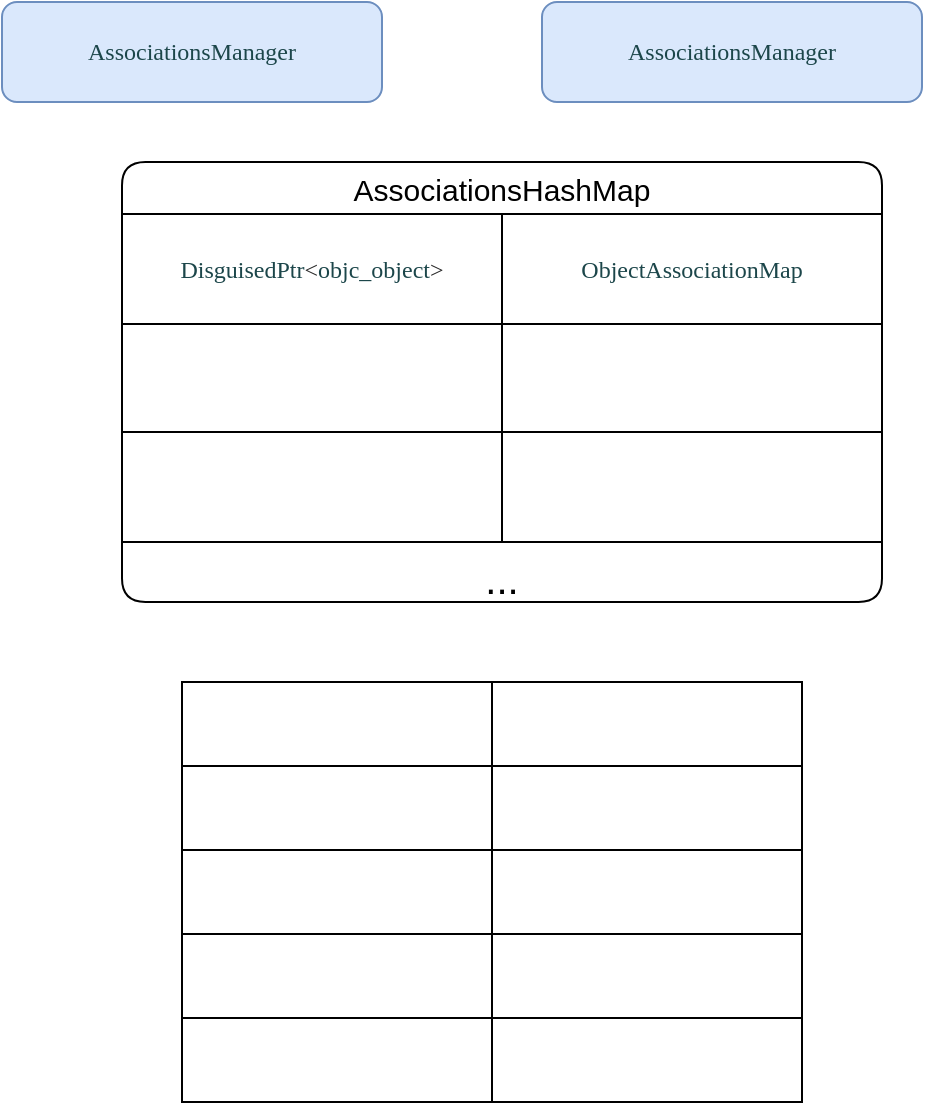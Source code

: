 <mxfile version="14.9.6" type="github">
  <diagram id="UmS1fxDkUaZMECidT8qE" name="Page-1">
    <mxGraphModel dx="974" dy="894" grid="1" gridSize="10" guides="1" tooltips="1" connect="1" arrows="1" fold="1" page="1" pageScale="1" pageWidth="827" pageHeight="1169" math="0" shadow="0">
      <root>
        <mxCell id="0" />
        <mxCell id="1" parent="0" />
        <mxCell id="rByH--7hAePUcwmiLQku-1" value="&lt;p style=&quot;margin: 0px; font-stretch: normal; line-height: normal; font-family: menlo; color: rgb(28, 70, 74);&quot;&gt;AssociationsManager&lt;/p&gt;" style="whiteSpace=wrap;html=1;fillColor=#dae8fc;strokeColor=#6c8ebf;rounded=1;" vertex="1" parent="1">
          <mxGeometry x="100" y="110" width="190" height="50" as="geometry" />
        </mxCell>
        <mxCell id="rByH--7hAePUcwmiLQku-2" value="&lt;p style=&quot;margin: 0px; font-stretch: normal; line-height: normal; font-family: menlo; color: rgb(28, 70, 74);&quot;&gt;AssociationsManager&lt;/p&gt;" style="whiteSpace=wrap;html=1;fillColor=#dae8fc;strokeColor=#6c8ebf;rounded=1;" vertex="1" parent="1">
          <mxGeometry x="370" y="110" width="190" height="50" as="geometry" />
        </mxCell>
        <mxCell id="rByH--7hAePUcwmiLQku-91" value="AssociationsHashMap" style="swimlane;fontStyle=0;childLayout=stackLayout;horizontal=1;startSize=26;fillColor=none;horizontalStack=0;resizeParent=1;resizeParentMax=0;resizeLast=0;collapsible=1;marginBottom=0;rounded=1;fontSize=15;strokeColor=#000000;align=center;verticalAlign=middle;" vertex="1" parent="1">
          <mxGeometry x="160" y="190" width="380" height="220" as="geometry">
            <mxRectangle x="160" y="190" width="180" height="26" as="alternateBounds" />
          </mxGeometry>
        </mxCell>
        <mxCell id="rByH--7hAePUcwmiLQku-95" value="" style="shape=table;startSize=0;container=1;collapsible=0;childLayout=tableLayout;" vertex="1" parent="rByH--7hAePUcwmiLQku-91">
          <mxGeometry y="26" width="380" height="164" as="geometry" />
        </mxCell>
        <mxCell id="rByH--7hAePUcwmiLQku-96" value="" style="shape=partialRectangle;collapsible=0;dropTarget=0;pointerEvents=0;fillColor=none;top=0;left=0;bottom=0;right=0;points=[[0,0.5],[1,0.5]];portConstraint=eastwest;" vertex="1" parent="rByH--7hAePUcwmiLQku-95">
          <mxGeometry width="380" height="55" as="geometry" />
        </mxCell>
        <mxCell id="rByH--7hAePUcwmiLQku-97" value="&lt;p style=&quot;margin: 0px ; font-stretch: normal ; line-height: normal ; font-family: &amp;#34;menlo&amp;#34; ; color: rgb(28 , 70 , 74) ; background-color: rgb(255 , 255 , 255)&quot;&gt;DisguisedPtr&lt;span style=&quot;color: rgba(0 , 0 , 0 , 0.85)&quot;&gt;&amp;lt;&lt;/span&gt;objc_object&lt;span style=&quot;color: rgba(0 , 0 , 0 , 0.85)&quot;&gt;&amp;gt;&lt;/span&gt;&lt;/p&gt;" style="shape=partialRectangle;html=1;whiteSpace=wrap;connectable=0;overflow=hidden;fillColor=none;top=0;left=0;bottom=0;right=0;pointerEvents=1;" vertex="1" parent="rByH--7hAePUcwmiLQku-96">
          <mxGeometry width="190" height="55" as="geometry" />
        </mxCell>
        <mxCell id="rByH--7hAePUcwmiLQku-98" value="&lt;p style=&quot;margin: 0px ; font-stretch: normal ; line-height: normal ; font-family: &amp;#34;menlo&amp;#34; ; color: rgb(28 , 70 , 74) ; background-color: rgb(255 , 255 , 255)&quot;&gt;ObjectAssociationMap&lt;/p&gt;" style="shape=partialRectangle;html=1;whiteSpace=wrap;connectable=0;overflow=hidden;fillColor=none;top=0;left=0;bottom=0;right=0;pointerEvents=1;" vertex="1" parent="rByH--7hAePUcwmiLQku-96">
          <mxGeometry x="190" width="190" height="55" as="geometry" />
        </mxCell>
        <mxCell id="rByH--7hAePUcwmiLQku-99" value="" style="shape=partialRectangle;collapsible=0;dropTarget=0;pointerEvents=0;fillColor=none;top=0;left=0;bottom=0;right=0;points=[[0,0.5],[1,0.5]];portConstraint=eastwest;" vertex="1" parent="rByH--7hAePUcwmiLQku-95">
          <mxGeometry y="55" width="380" height="54" as="geometry" />
        </mxCell>
        <mxCell id="rByH--7hAePUcwmiLQku-100" value="" style="shape=partialRectangle;html=1;whiteSpace=wrap;connectable=0;overflow=hidden;fillColor=none;top=0;left=0;bottom=0;right=0;pointerEvents=1;" vertex="1" parent="rByH--7hAePUcwmiLQku-99">
          <mxGeometry width="190" height="54" as="geometry" />
        </mxCell>
        <mxCell id="rByH--7hAePUcwmiLQku-101" value="" style="shape=partialRectangle;html=1;whiteSpace=wrap;connectable=0;overflow=hidden;fillColor=none;top=0;left=0;bottom=0;right=0;pointerEvents=1;" vertex="1" parent="rByH--7hAePUcwmiLQku-99">
          <mxGeometry x="190" width="190" height="54" as="geometry" />
        </mxCell>
        <mxCell id="rByH--7hAePUcwmiLQku-102" value="" style="shape=partialRectangle;collapsible=0;dropTarget=0;pointerEvents=0;fillColor=none;top=0;left=0;bottom=0;right=0;points=[[0,0.5],[1,0.5]];portConstraint=eastwest;" vertex="1" parent="rByH--7hAePUcwmiLQku-95">
          <mxGeometry y="109" width="380" height="55" as="geometry" />
        </mxCell>
        <mxCell id="rByH--7hAePUcwmiLQku-103" value="" style="shape=partialRectangle;html=1;whiteSpace=wrap;connectable=0;overflow=hidden;fillColor=none;top=0;left=0;bottom=0;right=0;pointerEvents=1;" vertex="1" parent="rByH--7hAePUcwmiLQku-102">
          <mxGeometry width="190" height="55" as="geometry" />
        </mxCell>
        <mxCell id="rByH--7hAePUcwmiLQku-104" value="" style="shape=partialRectangle;html=1;whiteSpace=wrap;connectable=0;overflow=hidden;fillColor=none;top=0;left=0;bottom=0;right=0;pointerEvents=1;flipH=1;flipV=1;" vertex="1" parent="rByH--7hAePUcwmiLQku-102">
          <mxGeometry x="190" width="190" height="55" as="geometry" />
        </mxCell>
        <mxCell id="rByH--7hAePUcwmiLQku-94" value="..." style="text;strokeColor=none;fillColor=none;align=center;verticalAlign=top;spacingLeft=4;spacingRight=4;overflow=hidden;rotatable=0;points=[[0,0.5],[1,0.5]];portConstraint=eastwest;fontSize=20;" vertex="1" parent="rByH--7hAePUcwmiLQku-91">
          <mxGeometry y="190" width="380" height="30" as="geometry" />
        </mxCell>
        <mxCell id="rByH--7hAePUcwmiLQku-105" value="" style="shape=table;startSize=0;container=1;collapsible=0;childLayout=tableLayout;" vertex="1" parent="1">
          <mxGeometry x="190" y="450" width="310" height="210" as="geometry" />
        </mxCell>
        <mxCell id="rByH--7hAePUcwmiLQku-106" value="" style="shape=partialRectangle;collapsible=0;dropTarget=0;pointerEvents=0;fillColor=none;top=0;left=0;bottom=0;right=0;points=[[0,0.5],[1,0.5]];portConstraint=eastwest;" vertex="1" parent="rByH--7hAePUcwmiLQku-105">
          <mxGeometry width="310" height="42" as="geometry" />
        </mxCell>
        <mxCell id="rByH--7hAePUcwmiLQku-107" value="" style="shape=partialRectangle;html=1;whiteSpace=wrap;connectable=0;overflow=hidden;fillColor=none;top=0;left=0;bottom=0;right=0;pointerEvents=1;flipH=1;flipV=1;" vertex="1" parent="rByH--7hAePUcwmiLQku-106">
          <mxGeometry width="155" height="42" as="geometry" />
        </mxCell>
        <mxCell id="rByH--7hAePUcwmiLQku-108" value="" style="shape=partialRectangle;html=1;whiteSpace=wrap;connectable=0;overflow=hidden;fillColor=none;top=0;left=0;bottom=0;right=0;pointerEvents=1;flipH=1;flipV=1;" vertex="1" parent="rByH--7hAePUcwmiLQku-106">
          <mxGeometry x="155" width="155" height="42" as="geometry" />
        </mxCell>
        <mxCell id="rByH--7hAePUcwmiLQku-109" value="" style="shape=partialRectangle;collapsible=0;dropTarget=0;pointerEvents=0;fillColor=none;top=0;left=0;bottom=0;right=0;points=[[0,0.5],[1,0.5]];portConstraint=eastwest;" vertex="1" parent="rByH--7hAePUcwmiLQku-105">
          <mxGeometry y="42" width="310" height="42" as="geometry" />
        </mxCell>
        <mxCell id="rByH--7hAePUcwmiLQku-110" value="" style="shape=partialRectangle;html=1;whiteSpace=wrap;connectable=0;overflow=hidden;fillColor=none;top=0;left=0;bottom=0;right=0;pointerEvents=1;" vertex="1" parent="rByH--7hAePUcwmiLQku-109">
          <mxGeometry width="155" height="42" as="geometry" />
        </mxCell>
        <mxCell id="rByH--7hAePUcwmiLQku-111" value="" style="shape=partialRectangle;html=1;whiteSpace=wrap;connectable=0;overflow=hidden;fillColor=none;top=0;left=0;bottom=0;right=0;pointerEvents=1;" vertex="1" parent="rByH--7hAePUcwmiLQku-109">
          <mxGeometry x="155" width="155" height="42" as="geometry" />
        </mxCell>
        <mxCell id="rByH--7hAePUcwmiLQku-112" value="" style="shape=partialRectangle;collapsible=0;dropTarget=0;pointerEvents=0;fillColor=none;top=0;left=0;bottom=0;right=0;points=[[0,0.5],[1,0.5]];portConstraint=eastwest;" vertex="1" parent="rByH--7hAePUcwmiLQku-105">
          <mxGeometry y="84" width="310" height="42" as="geometry" />
        </mxCell>
        <mxCell id="rByH--7hAePUcwmiLQku-113" value="" style="shape=partialRectangle;html=1;whiteSpace=wrap;connectable=0;overflow=hidden;fillColor=none;top=0;left=0;bottom=0;right=0;pointerEvents=1;" vertex="1" parent="rByH--7hAePUcwmiLQku-112">
          <mxGeometry width="155" height="42" as="geometry" />
        </mxCell>
        <mxCell id="rByH--7hAePUcwmiLQku-114" value="" style="shape=partialRectangle;html=1;whiteSpace=wrap;connectable=0;overflow=hidden;fillColor=none;top=0;left=0;bottom=0;right=0;pointerEvents=1;" vertex="1" parent="rByH--7hAePUcwmiLQku-112">
          <mxGeometry x="155" width="155" height="42" as="geometry" />
        </mxCell>
        <mxCell id="rByH--7hAePUcwmiLQku-115" value="" style="shape=partialRectangle;collapsible=0;dropTarget=0;pointerEvents=0;fillColor=none;top=0;left=0;bottom=0;right=0;points=[[0,0.5],[1,0.5]];portConstraint=eastwest;" vertex="1" parent="rByH--7hAePUcwmiLQku-105">
          <mxGeometry y="126" width="310" height="42" as="geometry" />
        </mxCell>
        <mxCell id="rByH--7hAePUcwmiLQku-116" value="" style="shape=partialRectangle;html=1;whiteSpace=wrap;connectable=0;overflow=hidden;fillColor=none;top=0;left=0;bottom=0;right=0;pointerEvents=1;" vertex="1" parent="rByH--7hAePUcwmiLQku-115">
          <mxGeometry width="155" height="42" as="geometry" />
        </mxCell>
        <mxCell id="rByH--7hAePUcwmiLQku-117" value="" style="shape=partialRectangle;html=1;whiteSpace=wrap;connectable=0;overflow=hidden;fillColor=none;top=0;left=0;bottom=0;right=0;pointerEvents=1;" vertex="1" parent="rByH--7hAePUcwmiLQku-115">
          <mxGeometry x="155" width="155" height="42" as="geometry" />
        </mxCell>
        <mxCell id="rByH--7hAePUcwmiLQku-118" value="" style="shape=partialRectangle;collapsible=0;dropTarget=0;pointerEvents=0;fillColor=none;top=0;left=0;bottom=0;right=0;points=[[0,0.5],[1,0.5]];portConstraint=eastwest;" vertex="1" parent="rByH--7hAePUcwmiLQku-105">
          <mxGeometry y="168" width="310" height="42" as="geometry" />
        </mxCell>
        <mxCell id="rByH--7hAePUcwmiLQku-119" value="" style="shape=partialRectangle;html=1;whiteSpace=wrap;connectable=0;overflow=hidden;fillColor=none;top=0;left=0;bottom=0;right=0;pointerEvents=1;" vertex="1" parent="rByH--7hAePUcwmiLQku-118">
          <mxGeometry width="155" height="42" as="geometry" />
        </mxCell>
        <mxCell id="rByH--7hAePUcwmiLQku-120" value="" style="shape=partialRectangle;html=1;whiteSpace=wrap;connectable=0;overflow=hidden;fillColor=none;top=0;left=0;bottom=0;right=0;pointerEvents=1;" vertex="1" parent="rByH--7hAePUcwmiLQku-118">
          <mxGeometry x="155" width="155" height="42" as="geometry" />
        </mxCell>
      </root>
    </mxGraphModel>
  </diagram>
</mxfile>
